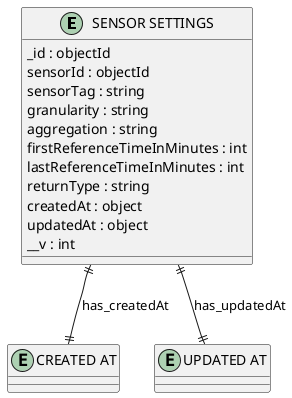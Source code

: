 @startuml SENSOR_SETTINGS_Diagram

entity "SENSOR SETTINGS" as SENSOR_SETTINGS {
  _id : objectId
  sensorId : objectId
  sensorTag : string
  granularity : string
  aggregation : string
  firstReferenceTimeInMinutes : int
  lastReferenceTimeInMinutes : int
  returnType : string
  createdAt : object
  updatedAt : object
  __v : int
}

entity "CREATED AT" as CREATED_AT {
}

entity "UPDATED AT" as UPDATED_AT {
}

' // Relationships
SENSOR_SETTINGS ||--|| CREATED_AT : has_createdAt
SENSOR_SETTINGS ||--|| UPDATED_AT : has_updatedAt
@enduml